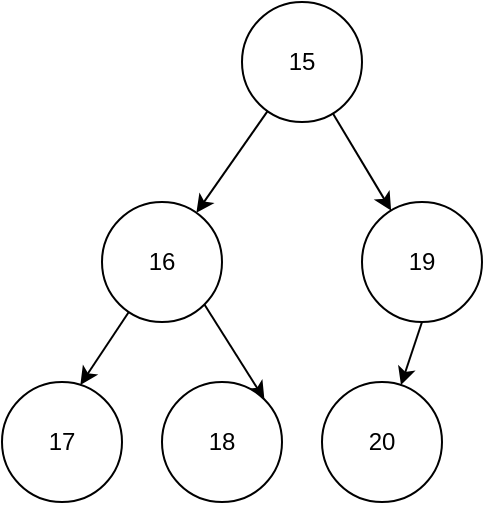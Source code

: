 <mxfile>
    <diagram id="QjrFXk7ZrC44b9wGgLP8" name="Page-1">
        <mxGraphModel dx="790" dy="564" grid="1" gridSize="10" guides="1" tooltips="1" connect="1" arrows="1" fold="1" page="1" pageScale="1" pageWidth="1169" pageHeight="1654" math="0" shadow="0">
            <root>
                <mxCell id="0"/>
                <mxCell id="1" parent="0"/>
                <mxCell id="25" value="" style="edgeStyle=none;html=1;" edge="1" parent="1" source="27" target="30">
                    <mxGeometry relative="1" as="geometry"/>
                </mxCell>
                <mxCell id="26" value="" style="edgeStyle=none;html=1;" edge="1" parent="1" source="27" target="33">
                    <mxGeometry relative="1" as="geometry"/>
                </mxCell>
                <mxCell id="27" value="15" style="ellipse;whiteSpace=wrap;html=1;aspect=fixed;" vertex="1" parent="1">
                    <mxGeometry x="400" y="100" width="60" height="60" as="geometry"/>
                </mxCell>
                <mxCell id="28" style="edgeStyle=none;html=1;entryX=0.653;entryY=0.024;entryDx=0;entryDy=0;entryPerimeter=0;" edge="1" parent="1" source="30" target="34">
                    <mxGeometry relative="1" as="geometry"/>
                </mxCell>
                <mxCell id="29" style="edgeStyle=none;html=1;exitX=1;exitY=1;exitDx=0;exitDy=0;entryX=1;entryY=0;entryDx=0;entryDy=0;" edge="1" parent="1" source="30" target="35">
                    <mxGeometry relative="1" as="geometry"/>
                </mxCell>
                <mxCell id="30" value="16" style="ellipse;whiteSpace=wrap;html=1;aspect=fixed;" vertex="1" parent="1">
                    <mxGeometry x="330" y="200" width="60" height="60" as="geometry"/>
                </mxCell>
                <mxCell id="31" style="edgeStyle=none;html=1;exitX=0.5;exitY=1;exitDx=0;exitDy=0;" edge="1" parent="1" source="33" target="36">
                    <mxGeometry relative="1" as="geometry"/>
                </mxCell>
                <mxCell id="33" value="19" style="ellipse;whiteSpace=wrap;html=1;aspect=fixed;" vertex="1" parent="1">
                    <mxGeometry x="460" y="200" width="60" height="60" as="geometry"/>
                </mxCell>
                <mxCell id="34" value="17" style="ellipse;whiteSpace=wrap;html=1;aspect=fixed;" vertex="1" parent="1">
                    <mxGeometry x="280" y="290" width="60" height="60" as="geometry"/>
                </mxCell>
                <mxCell id="35" value="18" style="ellipse;whiteSpace=wrap;html=1;aspect=fixed;" vertex="1" parent="1">
                    <mxGeometry x="360" y="290" width="60" height="60" as="geometry"/>
                </mxCell>
                <mxCell id="36" value="20" style="ellipse;whiteSpace=wrap;html=1;aspect=fixed;" vertex="1" parent="1">
                    <mxGeometry x="440" y="290" width="60" height="60" as="geometry"/>
                </mxCell>
            </root>
        </mxGraphModel>
    </diagram>
</mxfile>